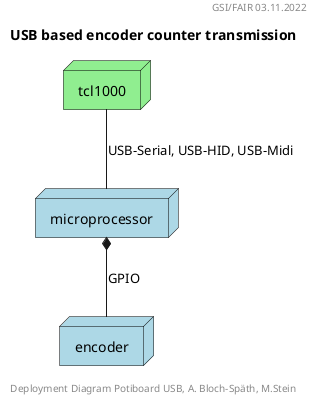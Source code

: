 @startuml

header GSI/FAIR 03.11.2022
footer Deployment Diagram Potiboard USB, A. Bloch-Späth, M.Stein
title USB based encoder counter transmission

' legend top right
'   ARM-based MC Teensy 4.1 (Arduino) or STM32
' endlegend

node tcl1000 #lightgreen;line:black;text:black
node microprocessor #lightblue;line:black;text:black
node encoder #lightblue;line:black;text:black
microprocessor *-- encoder : GPIO
tcl1000 -- microprocessor : USB-Serial, USB-HID, USB-Midi
' tcl100 -- microprocessor : Network, e.g. Socket or ZeroMQ
@enduml
